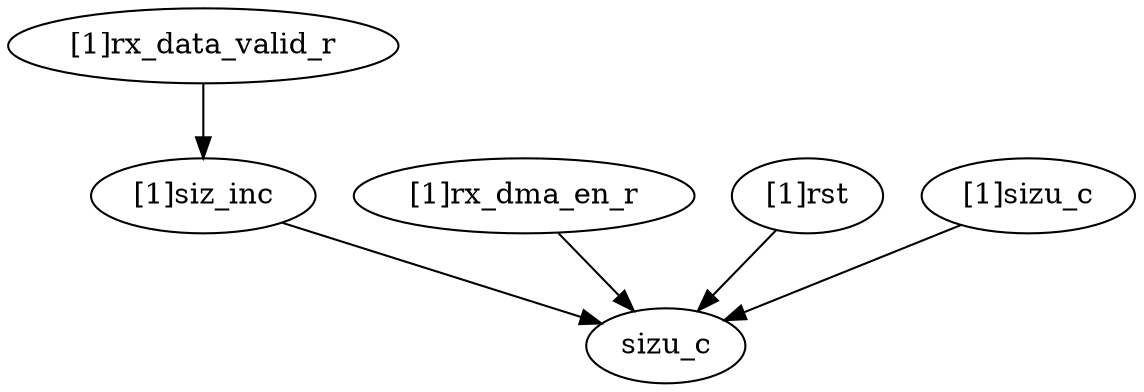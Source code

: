 strict digraph "" {
	"[1]rx_data_valid_r"	 [complexity=5,
		importance=0.0542396446089,
		rank=0.0108479289218];
	"[1]siz_inc"	 [complexity=3,
		importance=0.0413844080183,
		rank=0.0137948026728];
	"[1]rx_data_valid_r" -> "[1]siz_inc";
	"[1]rx_dma_en_r"	 [complexity=3,
		importance=0.0768767217849,
		rank=0.0256255739283];
	sizu_c	 [complexity=2,
		importance=0.0320107425971,
		rank=0.0160053712986];
	"[1]rx_dma_en_r" -> sizu_c;
	"[1]rst"	 [complexity=3,
		importance=0.104602437535,
		rank=0.0348674791782];
	"[1]rst" -> sizu_c;
	"[1]sizu_c"	 [complexity=4,
		importance=0.0640214851943,
		rank=0.0160053712986];
	"[1]sizu_c" -> sizu_c;
	"[1]siz_inc" -> sizu_c;
}
